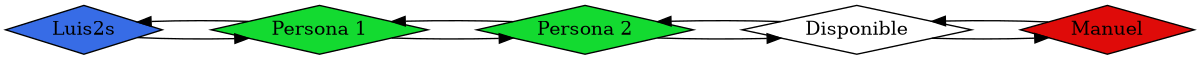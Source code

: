 digraph Imagen_Reporte {
	rankdir=LR size="8,5"
	node [shape=diamond]
	Luis2s [fillcolor="#376ce6" style=filled]
	"Persona 1" [fillcolor="#13da30" style=filled]
	"Persona 2" [fillcolor="#13da30" style=filled]
	Disponible [fillcolor="#ffffff" style=filled]
	Manuel [fillcolor="#df0b09" style=filled]
	Luis2s -> "Persona 1" [label=""]
	"Persona 1" -> Luis2s [label=""]
	"Persona 1" -> "Persona 2" [label=""]
	"Persona 2" -> "Persona 1" [label=""]
	"Persona 2" -> Disponible [label=""]
	Disponible -> "Persona 2" [label=""]
	Disponible -> Manuel [label=""]
	Manuel -> Disponible [label=""]
}
